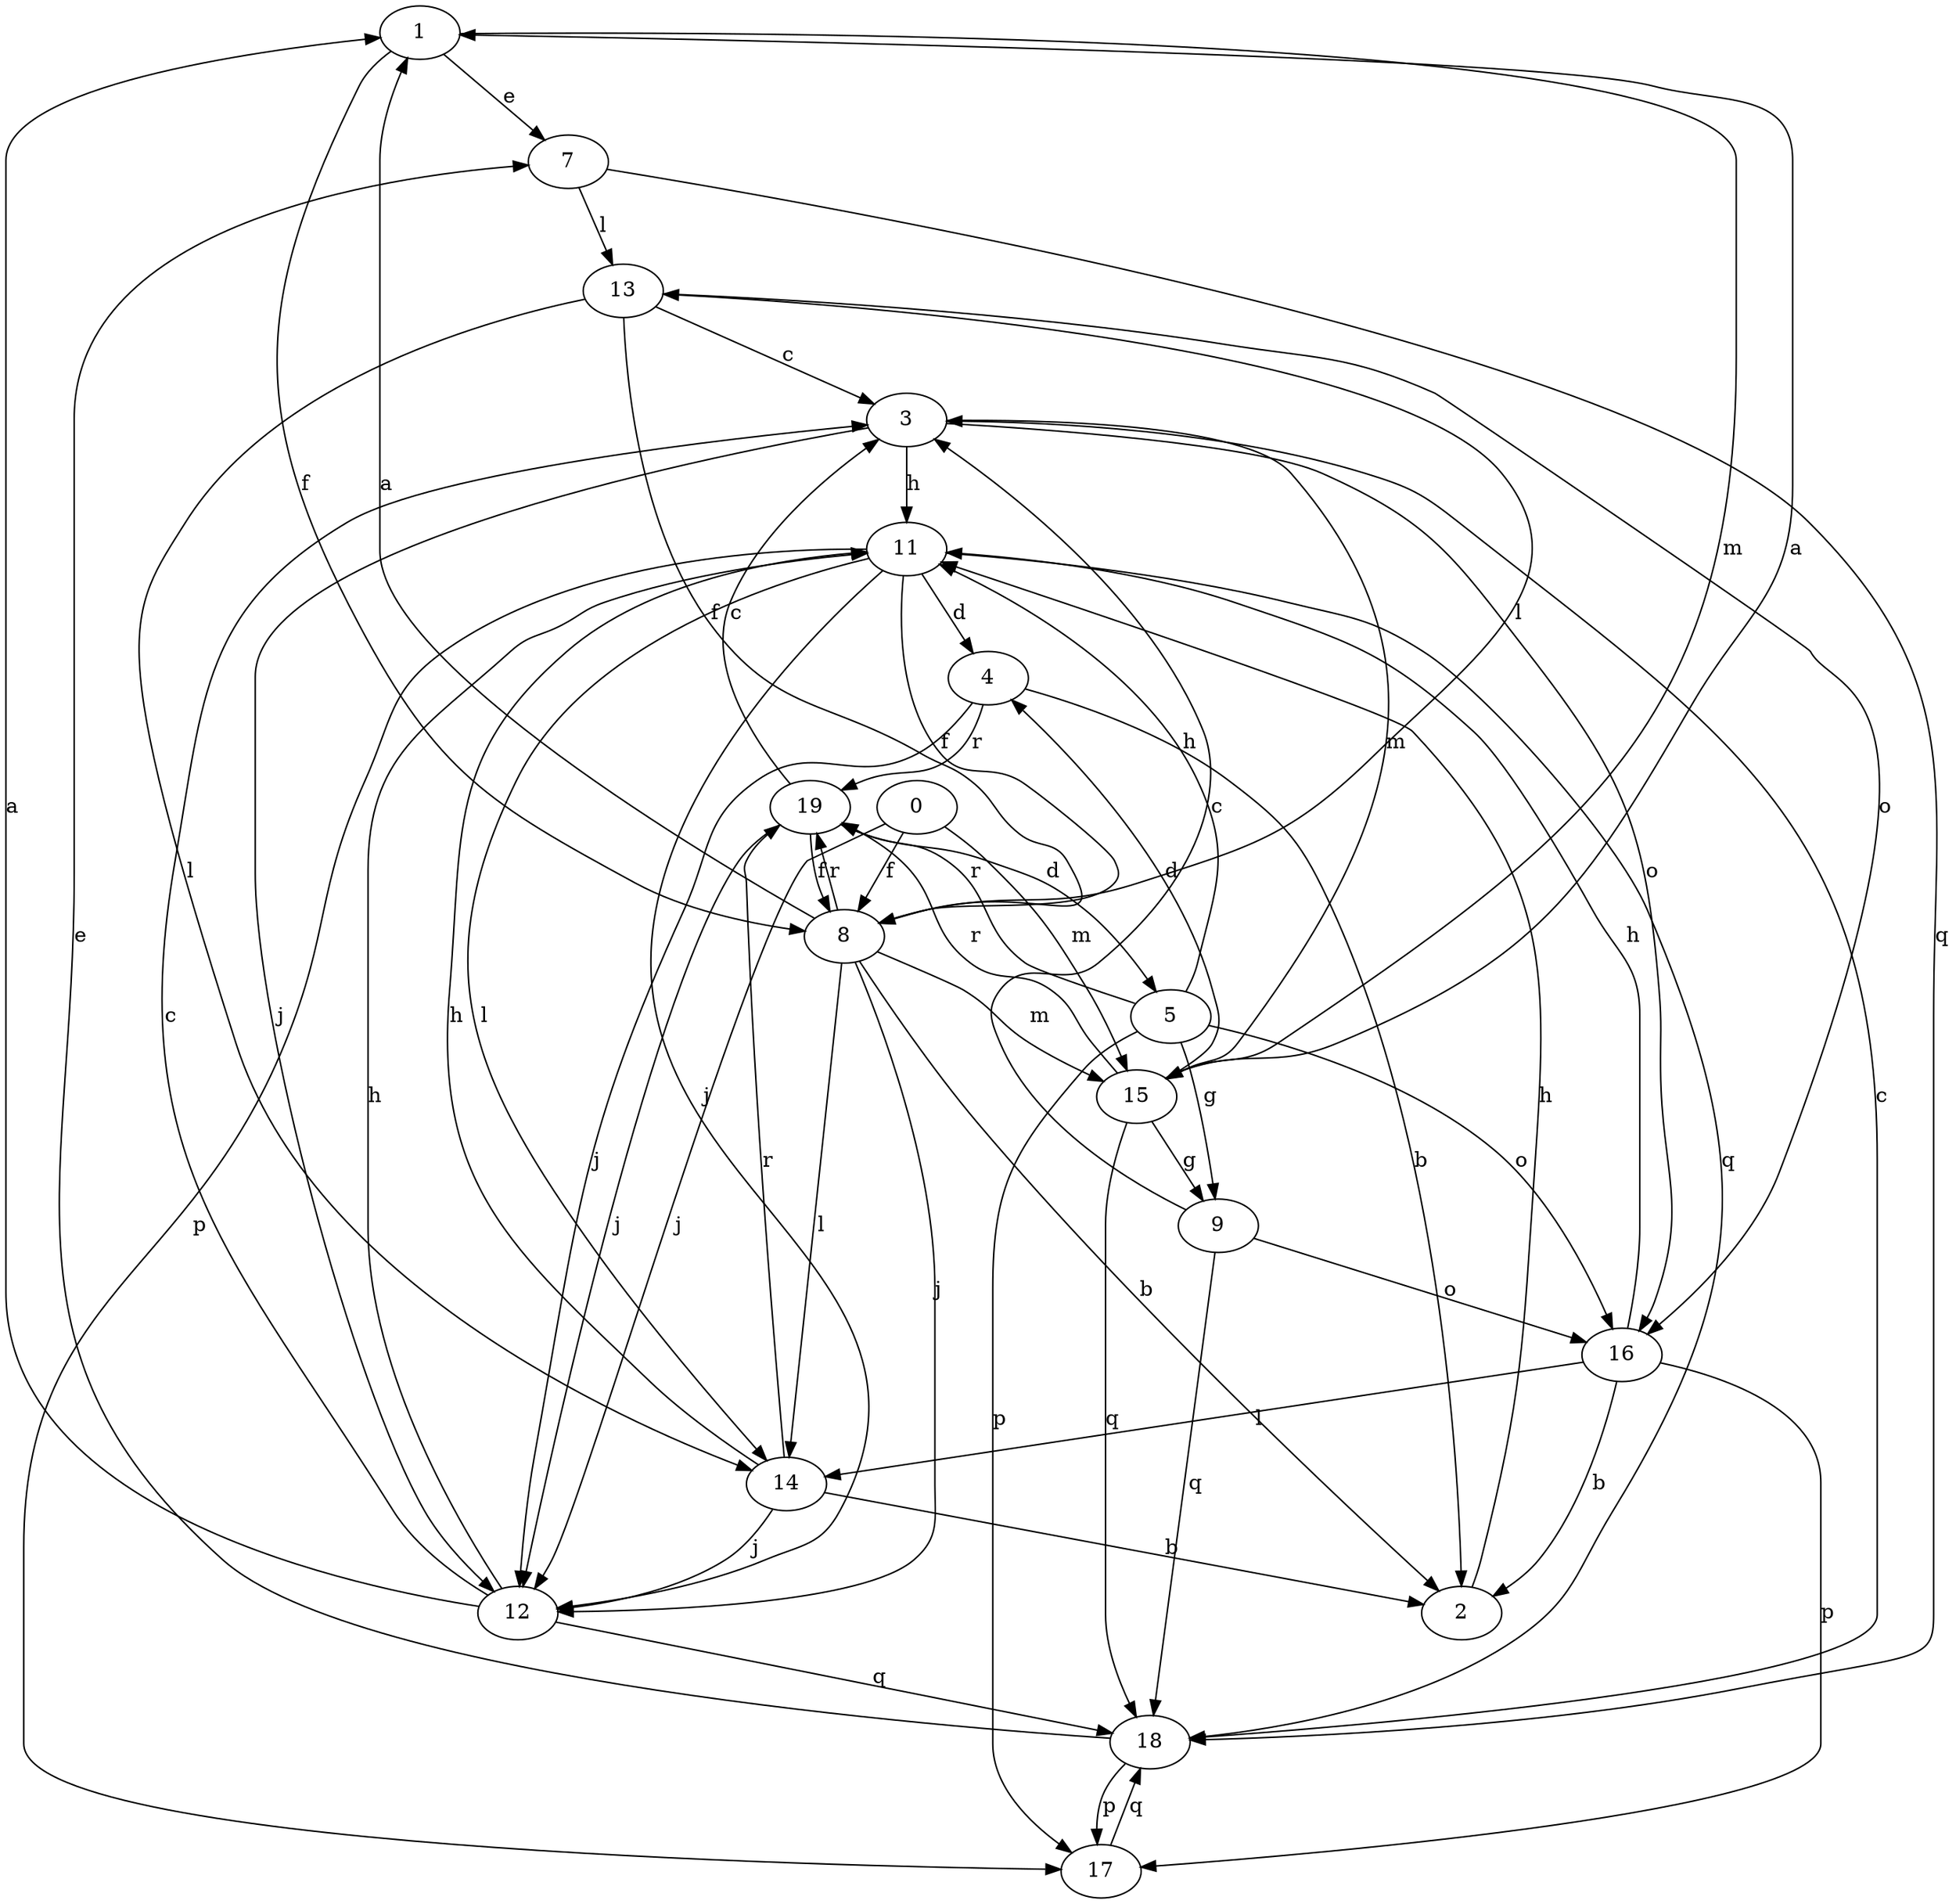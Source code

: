 strict digraph  {
1;
2;
3;
4;
5;
7;
8;
9;
11;
12;
13;
14;
15;
16;
17;
0;
18;
19;
1 -> 7  [label=e];
1 -> 8  [label=f];
1 -> 15  [label=m];
2 -> 11  [label=h];
3 -> 11  [label=h];
3 -> 12  [label=j];
3 -> 15  [label=m];
3 -> 16  [label=o];
4 -> 2  [label=b];
4 -> 12  [label=j];
4 -> 19  [label=r];
5 -> 9  [label=g];
5 -> 11  [label=h];
5 -> 16  [label=o];
5 -> 17  [label=p];
5 -> 19  [label=r];
7 -> 13  [label=l];
7 -> 18  [label=q];
8 -> 1  [label=a];
8 -> 2  [label=b];
8 -> 12  [label=j];
8 -> 13  [label=l];
8 -> 14  [label=l];
8 -> 15  [label=m];
8 -> 19  [label=r];
9 -> 3  [label=c];
9 -> 16  [label=o];
9 -> 18  [label=q];
11 -> 4  [label=d];
11 -> 8  [label=f];
11 -> 12  [label=j];
11 -> 14  [label=l];
11 -> 17  [label=p];
11 -> 18  [label=q];
12 -> 1  [label=a];
12 -> 3  [label=c];
12 -> 11  [label=h];
12 -> 18  [label=q];
13 -> 3  [label=c];
13 -> 8  [label=f];
13 -> 14  [label=l];
13 -> 16  [label=o];
14 -> 2  [label=b];
14 -> 11  [label=h];
14 -> 12  [label=j];
14 -> 19  [label=r];
15 -> 1  [label=a];
15 -> 4  [label=d];
15 -> 9  [label=g];
15 -> 18  [label=q];
15 -> 19  [label=r];
16 -> 2  [label=b];
16 -> 11  [label=h];
16 -> 14  [label=l];
16 -> 17  [label=p];
17 -> 18  [label=q];
0 -> 8  [label=f];
0 -> 12  [label=j];
0 -> 15  [label=m];
18 -> 3  [label=c];
18 -> 7  [label=e];
18 -> 17  [label=p];
19 -> 3  [label=c];
19 -> 5  [label=d];
19 -> 8  [label=f];
19 -> 12  [label=j];
}
